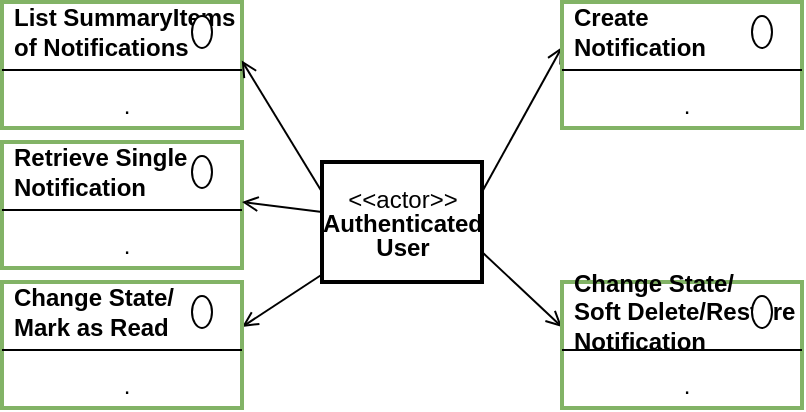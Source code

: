 <mxfile compressed="false" version="20.3.0" type="device">
  <diagram id="2RXM7sX38PiaDnUr8v_C" name="Notification Management">
    <mxGraphModel dx="782" dy="517" grid="1" gridSize="10" guides="1" tooltips="1" connect="1" arrows="1" fold="1" page="1" pageScale="1" pageWidth="827" pageHeight="1169" math="0" shadow="0">
      <root>
        <mxCell id="NxLrh54Sxkp_m2qRzysd-0" />
        <mxCell id="NxLrh54Sxkp_m2qRzysd-1" parent="NxLrh54Sxkp_m2qRzysd-0" />
        <mxCell id="U1BWp0Xp3KbdW19bl_f6-0" value="" style="fontStyle=1;align=center;verticalAlign=top;childLayout=stackLayout;horizontal=1;horizontalStack=0;resizeParent=1;resizeParentMax=0;resizeLast=0;marginBottom=0;strokeColor=#82b366;strokeWidth=2;fillColor=none;" parent="NxLrh54Sxkp_m2qRzysd-1" vertex="1">
          <mxGeometry x="120" y="200" width="120" height="63" as="geometry" />
        </mxCell>
        <mxCell id="U1BWp0Xp3KbdW19bl_f6-1" value="List SummaryItems&lt;br&gt;of Notifications" style="html=1;align=left;spacingLeft=4;verticalAlign=middle;strokeColor=none;fillColor=none;fontStyle=1" parent="U1BWp0Xp3KbdW19bl_f6-0" vertex="1">
          <mxGeometry width="120" height="30" as="geometry" />
        </mxCell>
        <mxCell id="U1BWp0Xp3KbdW19bl_f6-2" value="" style="shape=ellipse;" parent="U1BWp0Xp3KbdW19bl_f6-1" vertex="1">
          <mxGeometry x="1" width="10" height="16" relative="1" as="geometry">
            <mxPoint x="-25" y="7" as="offset" />
          </mxGeometry>
        </mxCell>
        <mxCell id="U1BWp0Xp3KbdW19bl_f6-3" value="" style="line;strokeWidth=1;fillColor=none;align=left;verticalAlign=middle;spacingTop=-1;spacingLeft=3;spacingRight=3;rotatable=0;labelPosition=right;points=[];portConstraint=eastwest;" parent="U1BWp0Xp3KbdW19bl_f6-0" vertex="1">
          <mxGeometry y="30" width="120" height="8" as="geometry" />
        </mxCell>
        <mxCell id="U1BWp0Xp3KbdW19bl_f6-4" value="." style="html=1;align=center;spacingLeft=4;verticalAlign=top;strokeColor=none;fillColor=none;" parent="U1BWp0Xp3KbdW19bl_f6-0" vertex="1">
          <mxGeometry y="38" width="120" height="25" as="geometry" />
        </mxCell>
        <mxCell id="U1BWp0Xp3KbdW19bl_f6-8" value="" style="fontStyle=1;align=center;verticalAlign=top;childLayout=stackLayout;horizontal=1;horizontalStack=0;resizeParent=1;resizeParentMax=0;resizeLast=0;marginBottom=0;strokeColor=#82b366;strokeWidth=2;fillColor=none;" parent="NxLrh54Sxkp_m2qRzysd-1" vertex="1">
          <mxGeometry x="120" y="270" width="120" height="63" as="geometry" />
        </mxCell>
        <mxCell id="U1BWp0Xp3KbdW19bl_f6-9" value="Retrieve Single&lt;br&gt;Notification" style="html=1;align=left;spacingLeft=4;verticalAlign=middle;strokeColor=none;fillColor=none;fontStyle=1" parent="U1BWp0Xp3KbdW19bl_f6-8" vertex="1">
          <mxGeometry width="120" height="30" as="geometry" />
        </mxCell>
        <mxCell id="U1BWp0Xp3KbdW19bl_f6-10" value="" style="shape=ellipse;" parent="U1BWp0Xp3KbdW19bl_f6-9" vertex="1">
          <mxGeometry x="1" width="10" height="16" relative="1" as="geometry">
            <mxPoint x="-25" y="7" as="offset" />
          </mxGeometry>
        </mxCell>
        <mxCell id="U1BWp0Xp3KbdW19bl_f6-11" value="" style="line;strokeWidth=1;fillColor=none;align=left;verticalAlign=middle;spacingTop=-1;spacingLeft=3;spacingRight=3;rotatable=0;labelPosition=right;points=[];portConstraint=eastwest;" parent="U1BWp0Xp3KbdW19bl_f6-8" vertex="1">
          <mxGeometry y="30" width="120" height="8" as="geometry" />
        </mxCell>
        <mxCell id="U1BWp0Xp3KbdW19bl_f6-12" value="." style="html=1;align=center;spacingLeft=4;verticalAlign=top;strokeColor=none;fillColor=none;" parent="U1BWp0Xp3KbdW19bl_f6-8" vertex="1">
          <mxGeometry y="38" width="120" height="25" as="geometry" />
        </mxCell>
        <mxCell id="U1BWp0Xp3KbdW19bl_f6-13" style="edgeStyle=none;rounded=0;orthogonalLoop=1;jettySize=auto;html=1;entryX=0.999;entryY=-0.349;entryDx=0;entryDy=0;endArrow=open;endFill=0;entryPerimeter=0;exitX=0;exitY=0.25;exitDx=0;exitDy=0;" parent="NxLrh54Sxkp_m2qRzysd-1" source="U1BWp0Xp3KbdW19bl_f6-14" target="U1BWp0Xp3KbdW19bl_f6-4" edge="1">
          <mxGeometry relative="1" as="geometry" />
        </mxCell>
        <mxCell id="U1BWp0Xp3KbdW19bl_f6-40" style="edgeStyle=none;rounded=0;orthogonalLoop=1;jettySize=auto;html=1;entryX=1;entryY=1;entryDx=0;entryDy=0;endArrow=open;endFill=0;" parent="NxLrh54Sxkp_m2qRzysd-1" source="U1BWp0Xp3KbdW19bl_f6-14" target="U1BWp0Xp3KbdW19bl_f6-9" edge="1">
          <mxGeometry relative="1" as="geometry" />
        </mxCell>
        <mxCell id="U1BWp0Xp3KbdW19bl_f6-41" style="edgeStyle=none;rounded=0;orthogonalLoop=1;jettySize=auto;html=1;entryX=1;entryY=0.75;entryDx=0;entryDy=0;endArrow=open;endFill=0;" parent="NxLrh54Sxkp_m2qRzysd-1" source="U1BWp0Xp3KbdW19bl_f6-14" target="U1BWp0Xp3KbdW19bl_f6-16" edge="1">
          <mxGeometry relative="1" as="geometry" />
        </mxCell>
        <mxCell id="U1BWp0Xp3KbdW19bl_f6-42" style="edgeStyle=none;rounded=0;orthogonalLoop=1;jettySize=auto;html=1;entryX=0;entryY=0.75;entryDx=0;entryDy=0;endArrow=open;endFill=0;exitX=1;exitY=0.25;exitDx=0;exitDy=0;" parent="NxLrh54Sxkp_m2qRzysd-1" source="U1BWp0Xp3KbdW19bl_f6-14" target="U1BWp0Xp3KbdW19bl_f6-21" edge="1">
          <mxGeometry relative="1" as="geometry" />
        </mxCell>
        <mxCell id="U1BWp0Xp3KbdW19bl_f6-43" style="edgeStyle=none;rounded=0;orthogonalLoop=1;jettySize=auto;html=1;entryX=0;entryY=0.75;entryDx=0;entryDy=0;endArrow=open;endFill=0;exitX=1;exitY=0.75;exitDx=0;exitDy=0;" parent="NxLrh54Sxkp_m2qRzysd-1" source="U1BWp0Xp3KbdW19bl_f6-14" target="U1BWp0Xp3KbdW19bl_f6-31" edge="1">
          <mxGeometry relative="1" as="geometry" />
        </mxCell>
        <mxCell id="U1BWp0Xp3KbdW19bl_f6-14" value="&lt;p style=&quot;line-height: 100%&quot;&gt;&amp;lt;&amp;lt;actor&amp;gt;&amp;gt;&lt;br&gt;&lt;b&gt;Authenticated&lt;br&gt;User&lt;/b&gt;&lt;br&gt;&lt;/p&gt;" style="text;html=1;align=center;verticalAlign=middle;dashed=0;strokeColor=#000000;strokeWidth=2;" parent="NxLrh54Sxkp_m2qRzysd-1" vertex="1">
          <mxGeometry x="280" y="280" width="80" height="60" as="geometry" />
        </mxCell>
        <mxCell id="U1BWp0Xp3KbdW19bl_f6-15" value="" style="fontStyle=1;align=center;verticalAlign=top;childLayout=stackLayout;horizontal=1;horizontalStack=0;resizeParent=1;resizeParentMax=0;resizeLast=0;marginBottom=0;strokeColor=#82b366;strokeWidth=2;fillColor=none;" parent="NxLrh54Sxkp_m2qRzysd-1" vertex="1">
          <mxGeometry x="120" y="340" width="120" height="63" as="geometry" />
        </mxCell>
        <mxCell id="U1BWp0Xp3KbdW19bl_f6-16" value="Change State/ &lt;br&gt;Mark as Read" style="html=1;align=left;spacingLeft=4;verticalAlign=middle;strokeColor=none;fillColor=none;fontStyle=1" parent="U1BWp0Xp3KbdW19bl_f6-15" vertex="1">
          <mxGeometry width="120" height="30" as="geometry" />
        </mxCell>
        <mxCell id="U1BWp0Xp3KbdW19bl_f6-17" value="" style="shape=ellipse;" parent="U1BWp0Xp3KbdW19bl_f6-16" vertex="1">
          <mxGeometry x="1" width="10" height="16" relative="1" as="geometry">
            <mxPoint x="-25" y="7" as="offset" />
          </mxGeometry>
        </mxCell>
        <mxCell id="U1BWp0Xp3KbdW19bl_f6-18" value="" style="line;strokeWidth=1;fillColor=none;align=left;verticalAlign=middle;spacingTop=-1;spacingLeft=3;spacingRight=3;rotatable=0;labelPosition=right;points=[];portConstraint=eastwest;" parent="U1BWp0Xp3KbdW19bl_f6-15" vertex="1">
          <mxGeometry y="30" width="120" height="8" as="geometry" />
        </mxCell>
        <mxCell id="U1BWp0Xp3KbdW19bl_f6-19" value="." style="html=1;align=center;spacingLeft=4;verticalAlign=top;strokeColor=none;fillColor=none;" parent="U1BWp0Xp3KbdW19bl_f6-15" vertex="1">
          <mxGeometry y="38" width="120" height="25" as="geometry" />
        </mxCell>
        <mxCell id="U1BWp0Xp3KbdW19bl_f6-20" value="" style="fontStyle=1;align=center;verticalAlign=top;childLayout=stackLayout;horizontal=1;horizontalStack=0;resizeParent=1;resizeParentMax=0;resizeLast=0;marginBottom=0;strokeColor=#82b366;strokeWidth=2;fillColor=none;" parent="NxLrh54Sxkp_m2qRzysd-1" vertex="1">
          <mxGeometry x="400" y="200" width="120" height="63" as="geometry" />
        </mxCell>
        <mxCell id="U1BWp0Xp3KbdW19bl_f6-21" value="Create &lt;br&gt;Notification" style="html=1;align=left;spacingLeft=4;verticalAlign=middle;strokeColor=none;fillColor=none;fontStyle=1" parent="U1BWp0Xp3KbdW19bl_f6-20" vertex="1">
          <mxGeometry width="120" height="30" as="geometry" />
        </mxCell>
        <mxCell id="U1BWp0Xp3KbdW19bl_f6-22" value="" style="shape=ellipse;" parent="U1BWp0Xp3KbdW19bl_f6-21" vertex="1">
          <mxGeometry x="1" width="10" height="16" relative="1" as="geometry">
            <mxPoint x="-25" y="7" as="offset" />
          </mxGeometry>
        </mxCell>
        <mxCell id="U1BWp0Xp3KbdW19bl_f6-23" value="" style="line;strokeWidth=1;fillColor=none;align=left;verticalAlign=middle;spacingTop=-1;spacingLeft=3;spacingRight=3;rotatable=0;labelPosition=right;points=[];portConstraint=eastwest;" parent="U1BWp0Xp3KbdW19bl_f6-20" vertex="1">
          <mxGeometry y="30" width="120" height="8" as="geometry" />
        </mxCell>
        <mxCell id="U1BWp0Xp3KbdW19bl_f6-24" value="." style="html=1;align=center;spacingLeft=4;verticalAlign=top;strokeColor=none;fillColor=none;" parent="U1BWp0Xp3KbdW19bl_f6-20" vertex="1">
          <mxGeometry y="38" width="120" height="25" as="geometry" />
        </mxCell>
        <mxCell id="U1BWp0Xp3KbdW19bl_f6-30" value="" style="fontStyle=1;align=center;verticalAlign=top;childLayout=stackLayout;horizontal=1;horizontalStack=0;resizeParent=1;resizeParentMax=0;resizeLast=0;marginBottom=0;strokeColor=#82b366;strokeWidth=2;fillColor=none;" parent="NxLrh54Sxkp_m2qRzysd-1" vertex="1">
          <mxGeometry x="400" y="340" width="120" height="63" as="geometry" />
        </mxCell>
        <mxCell id="U1BWp0Xp3KbdW19bl_f6-31" value="Change State/&lt;br&gt;Soft Delete/Restore&lt;br&gt;Notification" style="html=1;align=left;spacingLeft=4;verticalAlign=middle;strokeColor=none;fillColor=none;fontStyle=1" parent="U1BWp0Xp3KbdW19bl_f6-30" vertex="1">
          <mxGeometry width="120" height="30" as="geometry" />
        </mxCell>
        <mxCell id="U1BWp0Xp3KbdW19bl_f6-32" value="" style="shape=ellipse;" parent="U1BWp0Xp3KbdW19bl_f6-31" vertex="1">
          <mxGeometry x="1" width="10" height="16" relative="1" as="geometry">
            <mxPoint x="-25" y="7" as="offset" />
          </mxGeometry>
        </mxCell>
        <mxCell id="U1BWp0Xp3KbdW19bl_f6-33" value="" style="line;strokeWidth=1;fillColor=none;align=left;verticalAlign=middle;spacingTop=-1;spacingLeft=3;spacingRight=3;rotatable=0;labelPosition=right;points=[];portConstraint=eastwest;" parent="U1BWp0Xp3KbdW19bl_f6-30" vertex="1">
          <mxGeometry y="30" width="120" height="8" as="geometry" />
        </mxCell>
        <mxCell id="U1BWp0Xp3KbdW19bl_f6-34" value="." style="html=1;align=center;spacingLeft=4;verticalAlign=top;strokeColor=none;fillColor=none;" parent="U1BWp0Xp3KbdW19bl_f6-30" vertex="1">
          <mxGeometry y="38" width="120" height="25" as="geometry" />
        </mxCell>
        <mxCell id="ZTPBIkmPvIhYFfGA6-ig-0" value="Title" parent="NxLrh54Sxkp_m2qRzysd-0" visible="0" />
        <mxCell id="Fi4_HFDYUnXGCg3XtQyT-13" value="&lt;font style=&quot;font-size: 12px&quot;&gt;&lt;span style=&quot;font-size: 12px&quot;&gt;Diagram: Base System Logical Module -&amp;nbsp;&lt;/span&gt;&lt;span style=&quot;font-size: 12px&quot;&gt;Functionality -&amp;nbsp;&lt;/span&gt;Organisation Notification&lt;/font&gt;" style="text;strokeColor=none;fillColor=none;html=1;fontSize=12;fontStyle=2;verticalAlign=middle;align=left;shadow=0;glass=0;comic=0;opacity=30;fontColor=#808080;" parent="ZTPBIkmPvIhYFfGA6-ig-0" vertex="1">
          <mxGeometry x="120" y="480" width="520" height="40" as="geometry" />
        </mxCell>
      </root>
    </mxGraphModel>
  </diagram>
</mxfile>
